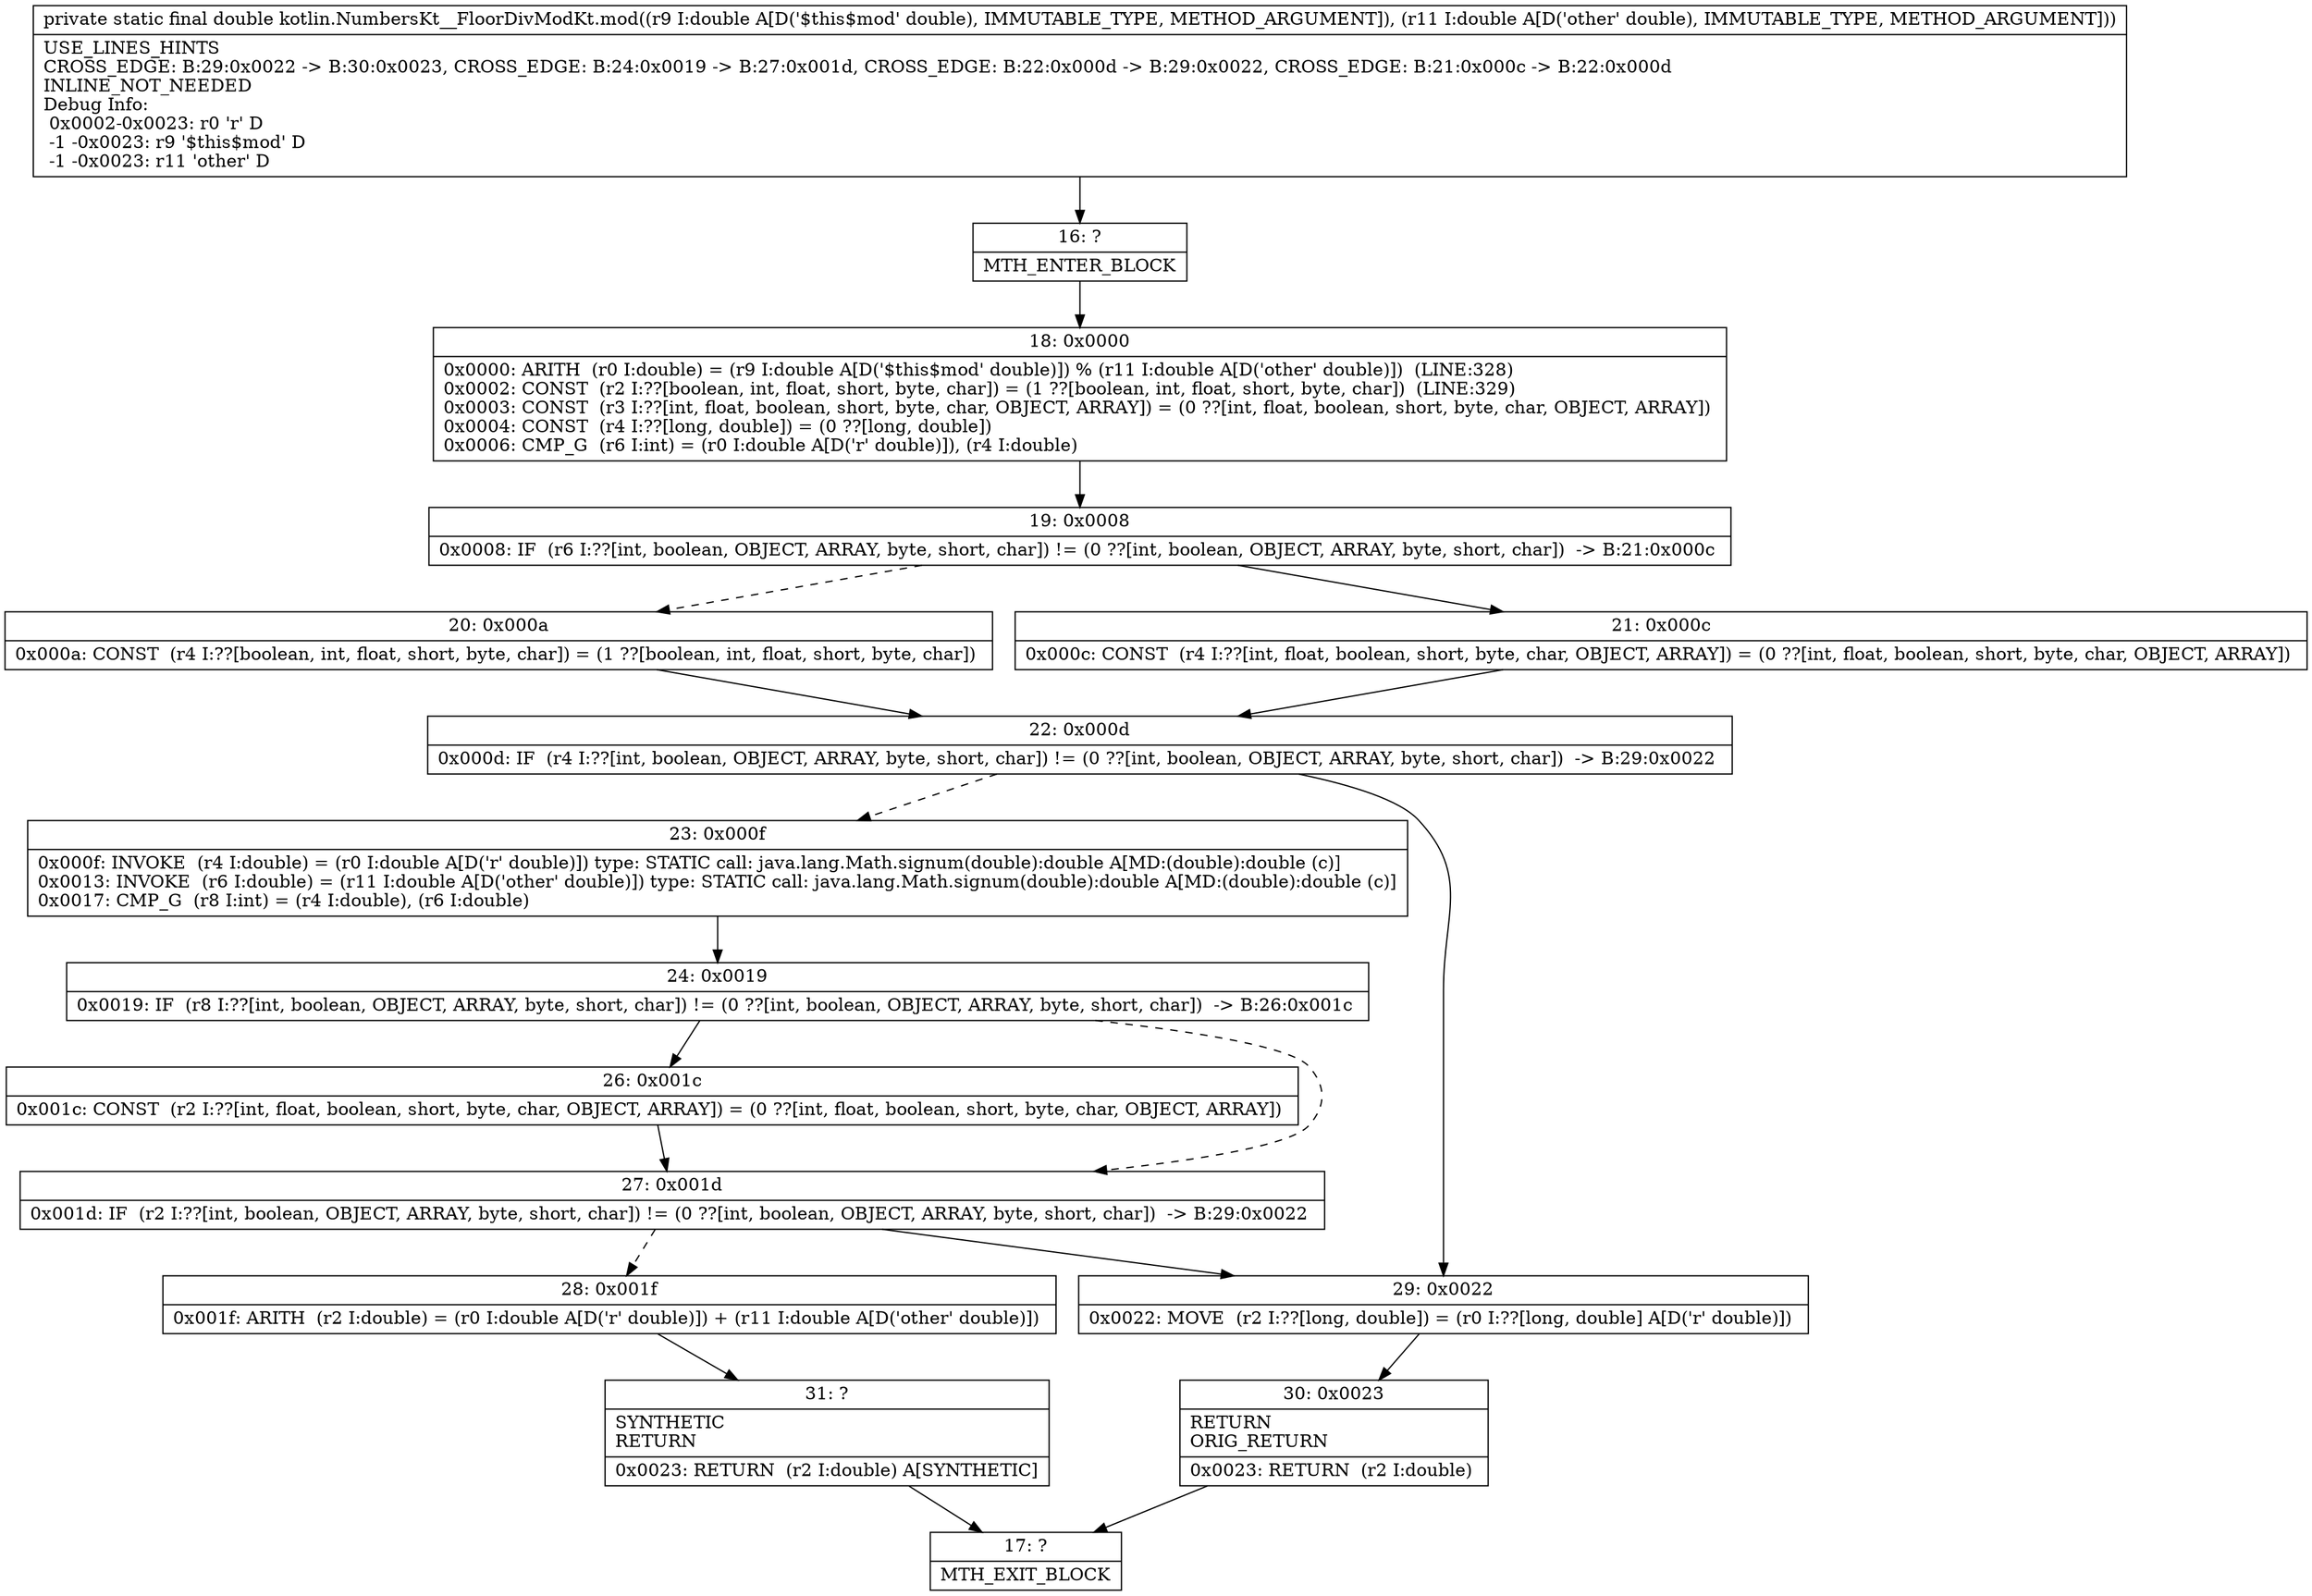 digraph "CFG forkotlin.NumbersKt__FloorDivModKt.mod(DD)D" {
Node_16 [shape=record,label="{16\:\ ?|MTH_ENTER_BLOCK\l}"];
Node_18 [shape=record,label="{18\:\ 0x0000|0x0000: ARITH  (r0 I:double) = (r9 I:double A[D('$this$mod' double)]) % (r11 I:double A[D('other' double)])  (LINE:328)\l0x0002: CONST  (r2 I:??[boolean, int, float, short, byte, char]) = (1 ??[boolean, int, float, short, byte, char])  (LINE:329)\l0x0003: CONST  (r3 I:??[int, float, boolean, short, byte, char, OBJECT, ARRAY]) = (0 ??[int, float, boolean, short, byte, char, OBJECT, ARRAY]) \l0x0004: CONST  (r4 I:??[long, double]) = (0 ??[long, double]) \l0x0006: CMP_G  (r6 I:int) = (r0 I:double A[D('r' double)]), (r4 I:double) \l}"];
Node_19 [shape=record,label="{19\:\ 0x0008|0x0008: IF  (r6 I:??[int, boolean, OBJECT, ARRAY, byte, short, char]) != (0 ??[int, boolean, OBJECT, ARRAY, byte, short, char])  \-\> B:21:0x000c \l}"];
Node_20 [shape=record,label="{20\:\ 0x000a|0x000a: CONST  (r4 I:??[boolean, int, float, short, byte, char]) = (1 ??[boolean, int, float, short, byte, char]) \l}"];
Node_22 [shape=record,label="{22\:\ 0x000d|0x000d: IF  (r4 I:??[int, boolean, OBJECT, ARRAY, byte, short, char]) != (0 ??[int, boolean, OBJECT, ARRAY, byte, short, char])  \-\> B:29:0x0022 \l}"];
Node_23 [shape=record,label="{23\:\ 0x000f|0x000f: INVOKE  (r4 I:double) = (r0 I:double A[D('r' double)]) type: STATIC call: java.lang.Math.signum(double):double A[MD:(double):double (c)]\l0x0013: INVOKE  (r6 I:double) = (r11 I:double A[D('other' double)]) type: STATIC call: java.lang.Math.signum(double):double A[MD:(double):double (c)]\l0x0017: CMP_G  (r8 I:int) = (r4 I:double), (r6 I:double) \l}"];
Node_24 [shape=record,label="{24\:\ 0x0019|0x0019: IF  (r8 I:??[int, boolean, OBJECT, ARRAY, byte, short, char]) != (0 ??[int, boolean, OBJECT, ARRAY, byte, short, char])  \-\> B:26:0x001c \l}"];
Node_26 [shape=record,label="{26\:\ 0x001c|0x001c: CONST  (r2 I:??[int, float, boolean, short, byte, char, OBJECT, ARRAY]) = (0 ??[int, float, boolean, short, byte, char, OBJECT, ARRAY]) \l}"];
Node_27 [shape=record,label="{27\:\ 0x001d|0x001d: IF  (r2 I:??[int, boolean, OBJECT, ARRAY, byte, short, char]) != (0 ??[int, boolean, OBJECT, ARRAY, byte, short, char])  \-\> B:29:0x0022 \l}"];
Node_28 [shape=record,label="{28\:\ 0x001f|0x001f: ARITH  (r2 I:double) = (r0 I:double A[D('r' double)]) + (r11 I:double A[D('other' double)]) \l}"];
Node_31 [shape=record,label="{31\:\ ?|SYNTHETIC\lRETURN\l|0x0023: RETURN  (r2 I:double) A[SYNTHETIC]\l}"];
Node_17 [shape=record,label="{17\:\ ?|MTH_EXIT_BLOCK\l}"];
Node_29 [shape=record,label="{29\:\ 0x0022|0x0022: MOVE  (r2 I:??[long, double]) = (r0 I:??[long, double] A[D('r' double)]) \l}"];
Node_30 [shape=record,label="{30\:\ 0x0023|RETURN\lORIG_RETURN\l|0x0023: RETURN  (r2 I:double) \l}"];
Node_21 [shape=record,label="{21\:\ 0x000c|0x000c: CONST  (r4 I:??[int, float, boolean, short, byte, char, OBJECT, ARRAY]) = (0 ??[int, float, boolean, short, byte, char, OBJECT, ARRAY]) \l}"];
MethodNode[shape=record,label="{private static final double kotlin.NumbersKt__FloorDivModKt.mod((r9 I:double A[D('$this$mod' double), IMMUTABLE_TYPE, METHOD_ARGUMENT]), (r11 I:double A[D('other' double), IMMUTABLE_TYPE, METHOD_ARGUMENT]))  | USE_LINES_HINTS\lCROSS_EDGE: B:29:0x0022 \-\> B:30:0x0023, CROSS_EDGE: B:24:0x0019 \-\> B:27:0x001d, CROSS_EDGE: B:22:0x000d \-\> B:29:0x0022, CROSS_EDGE: B:21:0x000c \-\> B:22:0x000d\lINLINE_NOT_NEEDED\lDebug Info:\l  0x0002\-0x0023: r0 'r' D\l  \-1 \-0x0023: r9 '$this$mod' D\l  \-1 \-0x0023: r11 'other' D\l}"];
MethodNode -> Node_16;Node_16 -> Node_18;
Node_18 -> Node_19;
Node_19 -> Node_20[style=dashed];
Node_19 -> Node_21;
Node_20 -> Node_22;
Node_22 -> Node_23[style=dashed];
Node_22 -> Node_29;
Node_23 -> Node_24;
Node_24 -> Node_26;
Node_24 -> Node_27[style=dashed];
Node_26 -> Node_27;
Node_27 -> Node_28[style=dashed];
Node_27 -> Node_29;
Node_28 -> Node_31;
Node_31 -> Node_17;
Node_29 -> Node_30;
Node_30 -> Node_17;
Node_21 -> Node_22;
}

